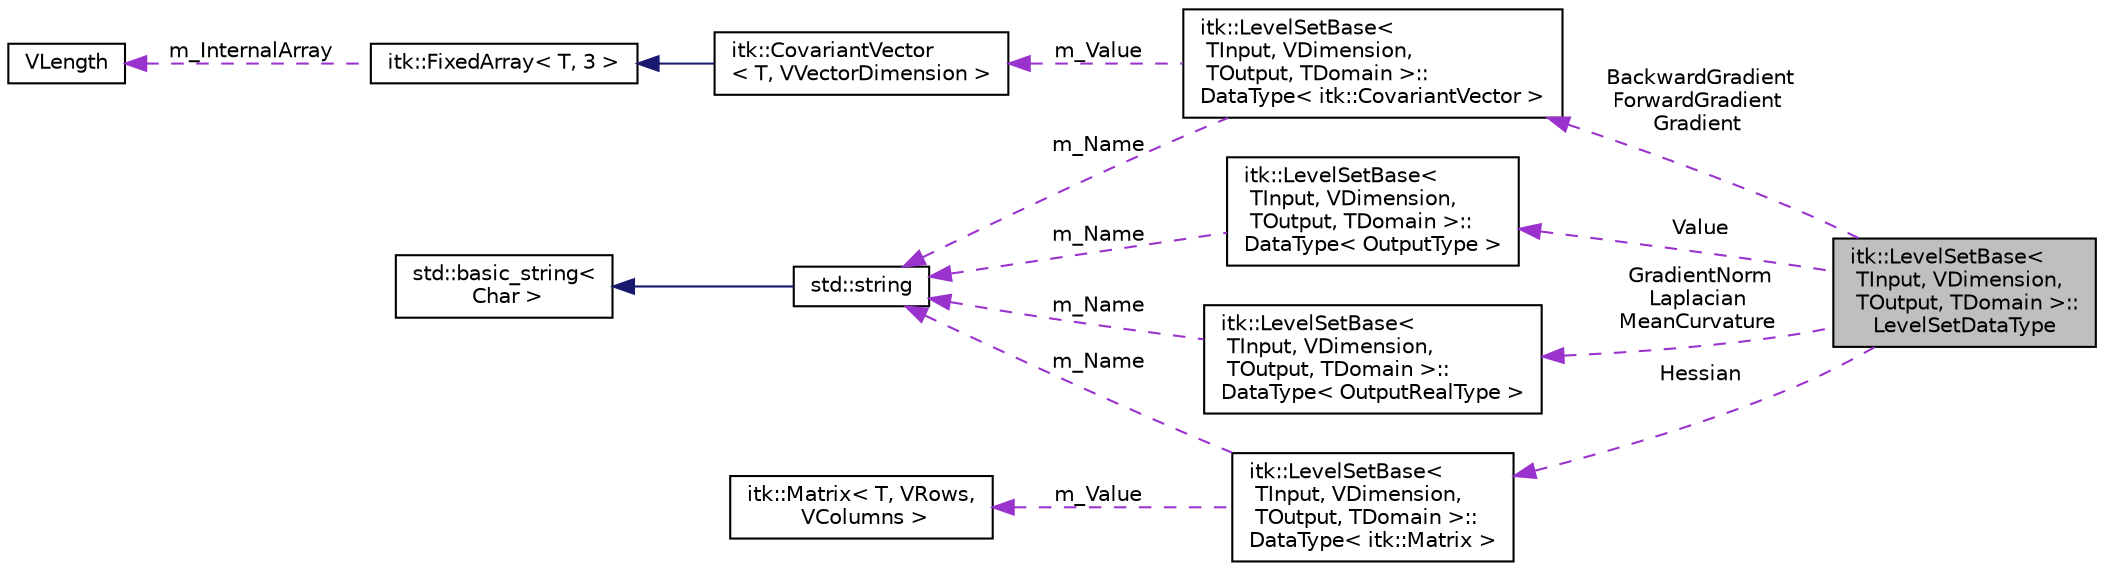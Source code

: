 digraph "itk::LevelSetBase&lt; TInput, VDimension, TOutput, TDomain &gt;::LevelSetDataType"
{
 // LATEX_PDF_SIZE
  edge [fontname="Helvetica",fontsize="10",labelfontname="Helvetica",labelfontsize="10"];
  node [fontname="Helvetica",fontsize="10",shape=record];
  rankdir="LR";
  Node1 [label="itk::LevelSetBase\<\l TInput, VDimension,\l TOutput, TDomain \>::\lLevelSetDataType",height=0.2,width=0.4,color="black", fillcolor="grey75", style="filled", fontcolor="black",tooltip="Convenient data structure to cache computed characteristics."];
  Node2 -> Node1 [dir="back",color="darkorchid3",fontsize="10",style="dashed",label=" Value" ,fontname="Helvetica"];
  Node2 [label="itk::LevelSetBase\<\l TInput, VDimension,\l TOutput, TDomain \>::\lDataType\< OutputType \>",height=0.2,width=0.4,color="black", fillcolor="white", style="filled",URL="$classitk_1_1LevelSetBase_1_1DataType.html",tooltip=" "];
  Node3 -> Node2 [dir="back",color="darkorchid3",fontsize="10",style="dashed",label=" m_Name" ,fontname="Helvetica"];
  Node3 [label="std::string",height=0.2,width=0.4,color="black", fillcolor="white", style="filled",tooltip=" "];
  Node4 -> Node3 [dir="back",color="midnightblue",fontsize="10",style="solid",fontname="Helvetica"];
  Node4 [label="std::basic_string\<\l Char \>",height=0.2,width=0.4,color="black", fillcolor="white", style="filled",tooltip=" "];
  Node5 -> Node1 [dir="back",color="darkorchid3",fontsize="10",style="dashed",label=" BackwardGradient\nForwardGradient\nGradient" ,fontname="Helvetica"];
  Node5 [label="itk::LevelSetBase\<\l TInput, VDimension,\l TOutput, TDomain \>::\lDataType\< itk::CovariantVector \>",height=0.2,width=0.4,color="black", fillcolor="white", style="filled",URL="$classitk_1_1LevelSetBase_1_1DataType.html",tooltip=" "];
  Node3 -> Node5 [dir="back",color="darkorchid3",fontsize="10",style="dashed",label=" m_Name" ,fontname="Helvetica"];
  Node6 -> Node5 [dir="back",color="darkorchid3",fontsize="10",style="dashed",label=" m_Value" ,fontname="Helvetica"];
  Node6 [label="itk::CovariantVector\l\< T, VVectorDimension \>",height=0.2,width=0.4,color="black", fillcolor="white", style="filled",URL="$classitk_1_1CovariantVector.html",tooltip="A templated class holding a n-Dimensional covariant vector."];
  Node7 -> Node6 [dir="back",color="midnightblue",fontsize="10",style="solid",fontname="Helvetica"];
  Node7 [label="itk::FixedArray\< T, 3 \>",height=0.2,width=0.4,color="black", fillcolor="white", style="filled",URL="$classitk_1_1FixedArray.html",tooltip=" "];
  Node8 -> Node7 [dir="back",color="darkorchid3",fontsize="10",style="dashed",label=" m_InternalArray" ,fontname="Helvetica"];
  Node8 [label="VLength",height=0.2,width=0.4,color="black", fillcolor="white", style="filled",URL="$classVLength.html",tooltip=" "];
  Node9 -> Node1 [dir="back",color="darkorchid3",fontsize="10",style="dashed",label=" Hessian" ,fontname="Helvetica"];
  Node9 [label="itk::LevelSetBase\<\l TInput, VDimension,\l TOutput, TDomain \>::\lDataType\< itk::Matrix \>",height=0.2,width=0.4,color="black", fillcolor="white", style="filled",URL="$classitk_1_1LevelSetBase_1_1DataType.html",tooltip=" "];
  Node3 -> Node9 [dir="back",color="darkorchid3",fontsize="10",style="dashed",label=" m_Name" ,fontname="Helvetica"];
  Node10 -> Node9 [dir="back",color="darkorchid3",fontsize="10",style="dashed",label=" m_Value" ,fontname="Helvetica"];
  Node10 [label="itk::Matrix\< T, VRows,\l VColumns \>",height=0.2,width=0.4,color="black", fillcolor="white", style="filled",URL="$classitk_1_1Matrix.html",tooltip="A templated class holding a M x N size Matrix."];
  Node11 -> Node1 [dir="back",color="darkorchid3",fontsize="10",style="dashed",label=" GradientNorm\nLaplacian\nMeanCurvature" ,fontname="Helvetica"];
  Node11 [label="itk::LevelSetBase\<\l TInput, VDimension,\l TOutput, TDomain \>::\lDataType\< OutputRealType \>",height=0.2,width=0.4,color="black", fillcolor="white", style="filled",URL="$classitk_1_1LevelSetBase_1_1DataType.html",tooltip=" "];
  Node3 -> Node11 [dir="back",color="darkorchid3",fontsize="10",style="dashed",label=" m_Name" ,fontname="Helvetica"];
}
